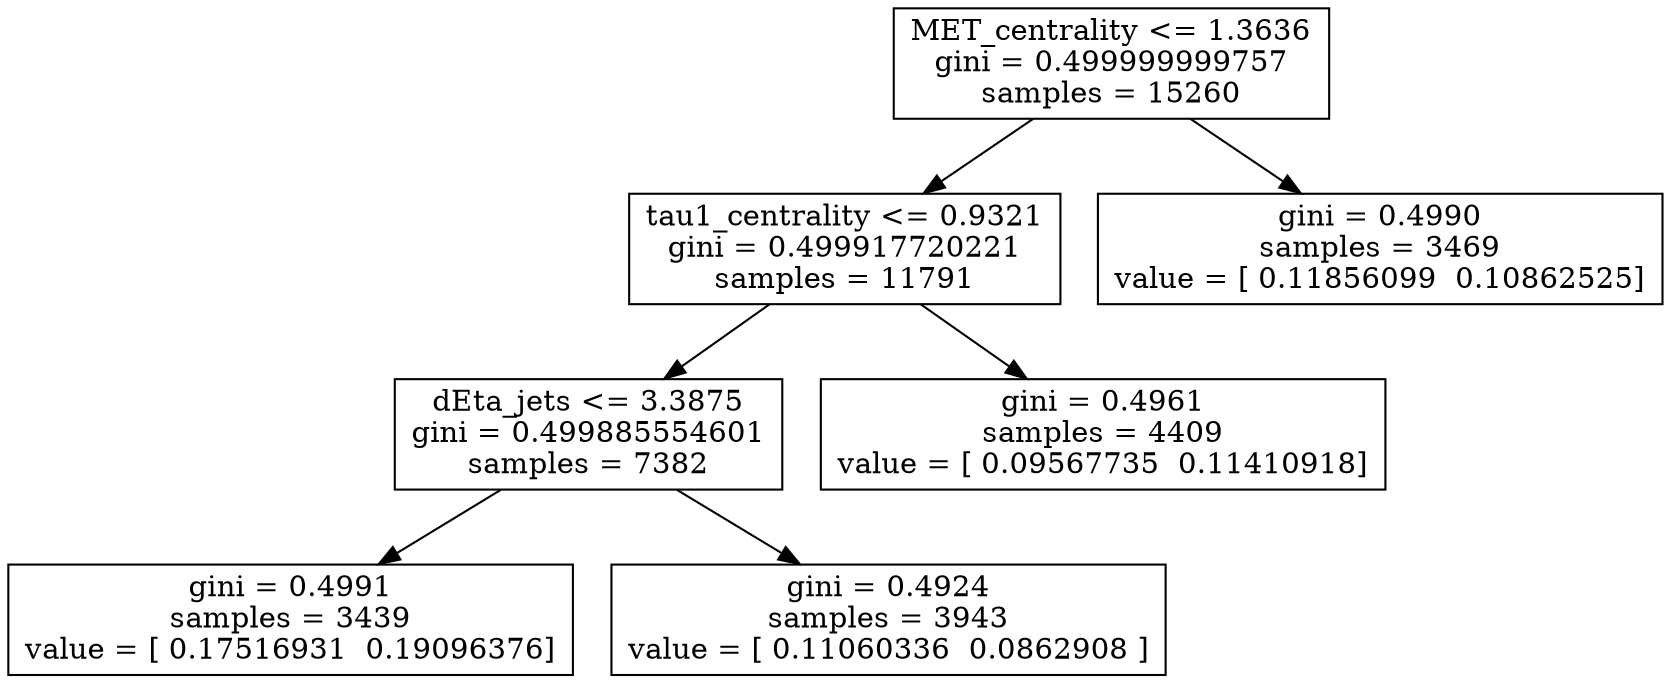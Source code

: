 digraph Tree {
0 [label="MET_centrality <= 1.3636\ngini = 0.499999999757\nsamples = 15260", shape="box"] ;
1 [label="tau1_centrality <= 0.9321\ngini = 0.499917720221\nsamples = 11791", shape="box"] ;
0 -> 1 ;
2 [label="dEta_jets <= 3.3875\ngini = 0.499885554601\nsamples = 7382", shape="box"] ;
1 -> 2 ;
3 [label="gini = 0.4991\nsamples = 3439\nvalue = [ 0.17516931  0.19096376]", shape="box"] ;
2 -> 3 ;
4 [label="gini = 0.4924\nsamples = 3943\nvalue = [ 0.11060336  0.0862908 ]", shape="box"] ;
2 -> 4 ;
5 [label="gini = 0.4961\nsamples = 4409\nvalue = [ 0.09567735  0.11410918]", shape="box"] ;
1 -> 5 ;
6 [label="gini = 0.4990\nsamples = 3469\nvalue = [ 0.11856099  0.10862525]", shape="box"] ;
0 -> 6 ;
}